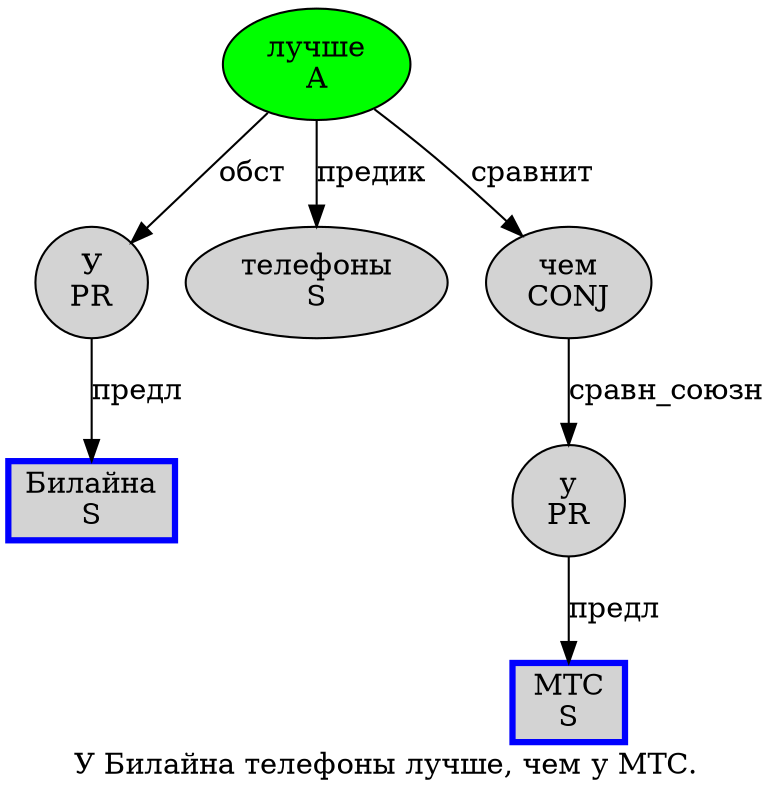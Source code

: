 digraph SENTENCE_37 {
	graph [label="У Билайна телефоны лучше, чем у МТС."]
	node [style=filled]
		0 [label="У
PR" color="" fillcolor=lightgray penwidth=1 shape=ellipse]
		1 [label="Билайна
S" color=blue fillcolor=lightgray penwidth=3 shape=box]
		2 [label="телефоны
S" color="" fillcolor=lightgray penwidth=1 shape=ellipse]
		3 [label="лучше
A" color="" fillcolor=green penwidth=1 shape=ellipse]
		5 [label="чем
CONJ" color="" fillcolor=lightgray penwidth=1 shape=ellipse]
		6 [label="у
PR" color="" fillcolor=lightgray penwidth=1 shape=ellipse]
		7 [label="МТС
S" color=blue fillcolor=lightgray penwidth=3 shape=box]
			6 -> 7 [label="предл"]
			5 -> 6 [label="сравн_союзн"]
			3 -> 0 [label="обст"]
			3 -> 2 [label="предик"]
			3 -> 5 [label="сравнит"]
			0 -> 1 [label="предл"]
}